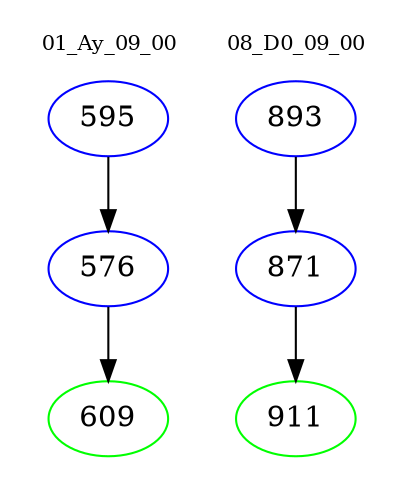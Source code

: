 digraph{
subgraph cluster_0 {
color = white
label = "01_Ay_09_00";
fontsize=10;
T0_595 [label="595", color="blue"]
T0_595 -> T0_576 [color="black"]
T0_576 [label="576", color="blue"]
T0_576 -> T0_609 [color="black"]
T0_609 [label="609", color="green"]
}
subgraph cluster_1 {
color = white
label = "08_D0_09_00";
fontsize=10;
T1_893 [label="893", color="blue"]
T1_893 -> T1_871 [color="black"]
T1_871 [label="871", color="blue"]
T1_871 -> T1_911 [color="black"]
T1_911 [label="911", color="green"]
}
}
